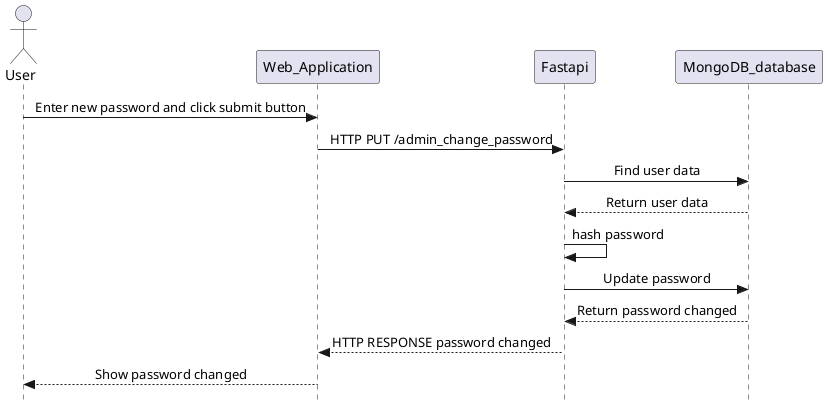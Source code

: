 @startuml Roof_Surface_changePassword
skinparam Style strictuml
skinparam SequenceMessageAlignment center
actor User as user
participant Web_Application as web_app
participant Fastapi as fastapi
participant MongoDB_database as base
user -> web_app : Enter new password and click submit button
web_app -> fastapi : HTTP PUT /admin_change_password
fastapi -> base : Find user data
base --> fastapi : Return user data
fastapi -> fastapi : hash password
fastapi -> base : Update password
base --> fastapi : Return password changed
fastapi --> web_app : HTTP RESPONSE password changed
web_app --> user : Show password changed
@enduml